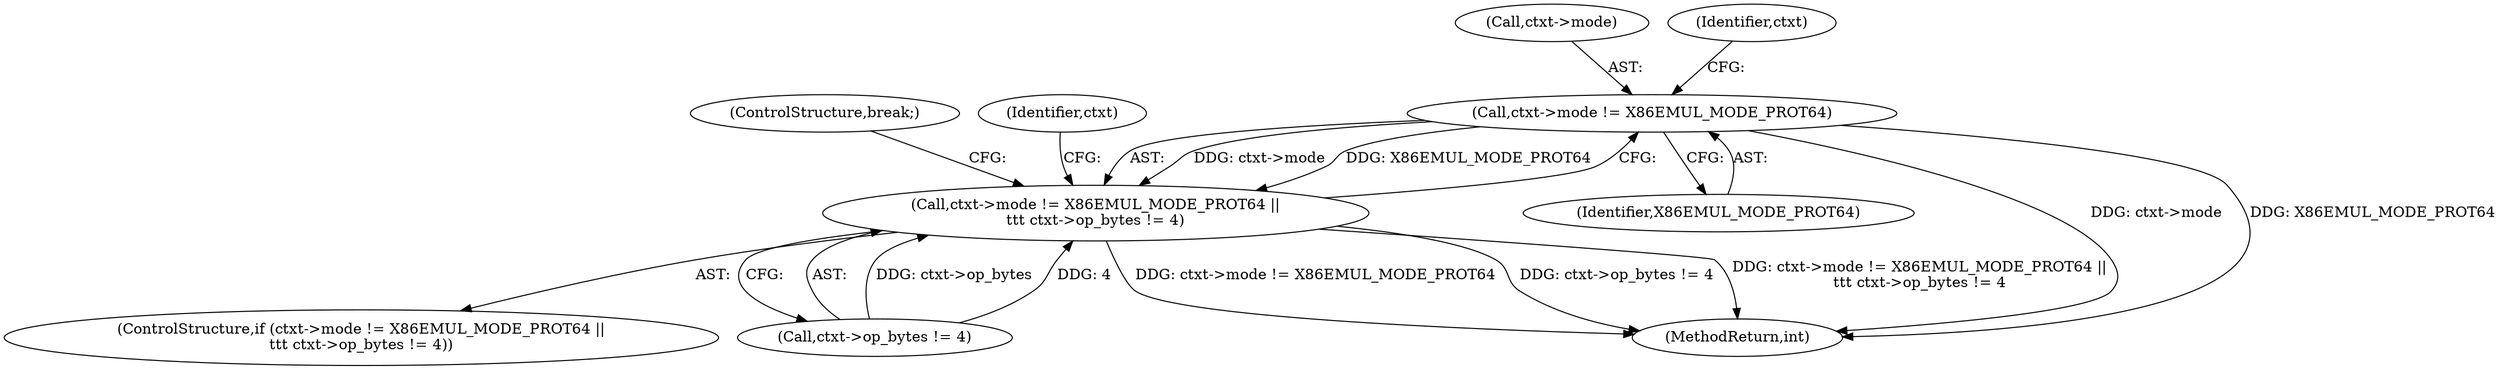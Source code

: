 digraph "0_linux_234f3ce485d54017f15cf5e0699cff4100121601_8@pointer" {
"1001299" [label="(Call,ctxt->mode != X86EMUL_MODE_PROT64)"];
"1001298" [label="(Call,ctxt->mode != X86EMUL_MODE_PROT64 ||\n\t\t\t ctxt->op_bytes != 4)"];
"1001298" [label="(Call,ctxt->mode != X86EMUL_MODE_PROT64 ||\n\t\t\t ctxt->op_bytes != 4)"];
"1001297" [label="(ControlStructure,if (ctxt->mode != X86EMUL_MODE_PROT64 ||\n\t\t\t ctxt->op_bytes != 4))"];
"1001316" [label="(ControlStructure,break;)"];
"1001304" [label="(Call,ctxt->op_bytes != 4)"];
"1001303" [label="(Identifier,X86EMUL_MODE_PROT64)"];
"1001300" [label="(Call,ctxt->mode)"];
"1001306" [label="(Identifier,ctxt)"];
"1001312" [label="(Identifier,ctxt)"];
"1001299" [label="(Call,ctxt->mode != X86EMUL_MODE_PROT64)"];
"1001480" [label="(MethodReturn,int)"];
"1001299" -> "1001298"  [label="AST: "];
"1001299" -> "1001303"  [label="CFG: "];
"1001300" -> "1001299"  [label="AST: "];
"1001303" -> "1001299"  [label="AST: "];
"1001306" -> "1001299"  [label="CFG: "];
"1001298" -> "1001299"  [label="CFG: "];
"1001299" -> "1001480"  [label="DDG: ctxt->mode"];
"1001299" -> "1001480"  [label="DDG: X86EMUL_MODE_PROT64"];
"1001299" -> "1001298"  [label="DDG: ctxt->mode"];
"1001299" -> "1001298"  [label="DDG: X86EMUL_MODE_PROT64"];
"1001298" -> "1001297"  [label="AST: "];
"1001298" -> "1001304"  [label="CFG: "];
"1001304" -> "1001298"  [label="AST: "];
"1001312" -> "1001298"  [label="CFG: "];
"1001316" -> "1001298"  [label="CFG: "];
"1001298" -> "1001480"  [label="DDG: ctxt->mode != X86EMUL_MODE_PROT64"];
"1001298" -> "1001480"  [label="DDG: ctxt->op_bytes != 4"];
"1001298" -> "1001480"  [label="DDG: ctxt->mode != X86EMUL_MODE_PROT64 ||\n\t\t\t ctxt->op_bytes != 4"];
"1001304" -> "1001298"  [label="DDG: ctxt->op_bytes"];
"1001304" -> "1001298"  [label="DDG: 4"];
}
